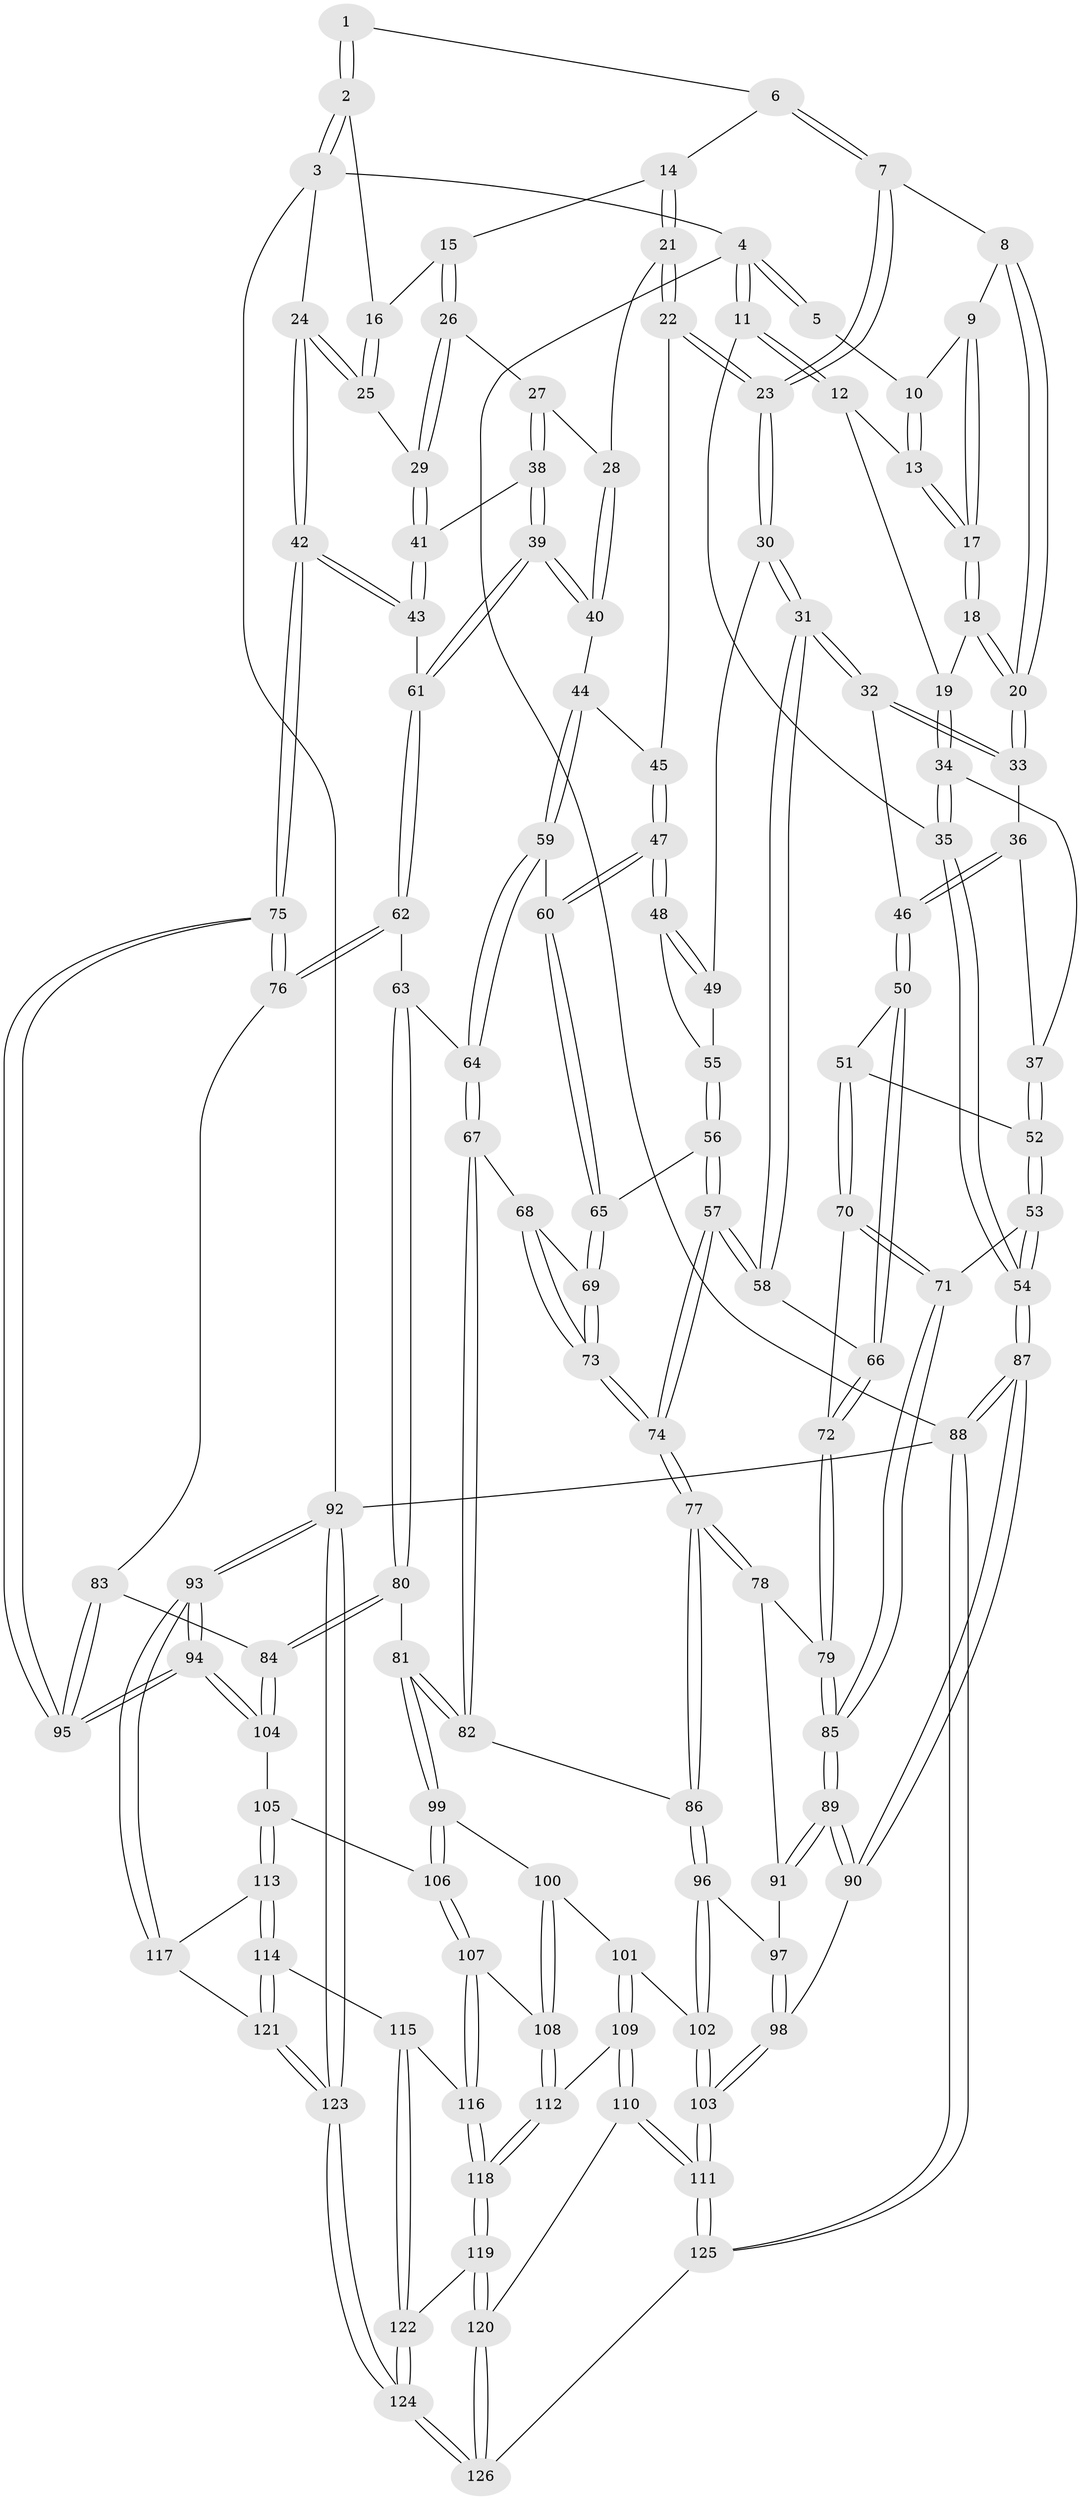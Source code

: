 // coarse degree distribution, {4: 0.5131578947368421, 6: 0.06578947368421052, 5: 0.32894736842105265, 3: 0.07894736842105263, 7: 0.013157894736842105}
// Generated by graph-tools (version 1.1) at 2025/42/03/06/25 10:42:34]
// undirected, 126 vertices, 312 edges
graph export_dot {
graph [start="1"]
  node [color=gray90,style=filled];
  1 [pos="+0.4117320833172307+0"];
  2 [pos="+0.944246129487706+0"];
  3 [pos="+1+0"];
  4 [pos="+0+0"];
  5 [pos="+0.1893181154078192+0"];
  6 [pos="+0.4196071947025459+0"];
  7 [pos="+0.4178123113244069+0.09954053888549316"];
  8 [pos="+0.30687145882801803+0.11906502363291946"];
  9 [pos="+0.2633429847510041+0.09732434181440057"];
  10 [pos="+0.17305648067962157+0"];
  11 [pos="+0+0.2253348681410931"];
  12 [pos="+0.06460566019495054+0.1078175142244352"];
  13 [pos="+0.1317327419883802+0.06801550637619849"];
  14 [pos="+0.6401152295976561+0.10325555804977936"];
  15 [pos="+0.8518161141516039+0"];
  16 [pos="+0.8744895482494136+0"];
  17 [pos="+0.17898974897579925+0.13994656838801786"];
  18 [pos="+0.18303885783773569+0.17582454408839915"];
  19 [pos="+0.15329846320243862+0.2010976758649845"];
  20 [pos="+0.24515247245531213+0.2012823822620621"];
  21 [pos="+0.5645540339453222+0.18624017374468657"];
  22 [pos="+0.5509941078010248+0.19597943162582843"];
  23 [pos="+0.4704345942356676+0.19336434461921392"];
  24 [pos="+1+0.362146670655363"];
  25 [pos="+0.970384339318634+0.24271526673010976"];
  26 [pos="+0.8306542888464667+0.09894238674850638"];
  27 [pos="+0.7932551042262715+0.18926919048731078"];
  28 [pos="+0.6762808372446437+0.20726445779216165"];
  29 [pos="+0.9104597577030414+0.25256205591519165"];
  30 [pos="+0.4423772680217617+0.23920036750498894"];
  31 [pos="+0.37654965559156045+0.29938806062555157"];
  32 [pos="+0.3012584638753981+0.30198127180721307"];
  33 [pos="+0.24856542130333398+0.20938854571321616"];
  34 [pos="+0.10631879849978317+0.2605758619791329"];
  35 [pos="+0+0.2902727802425862"];
  36 [pos="+0.15384586093046407+0.27854170865598105"];
  37 [pos="+0.11773370333047714+0.2678249718560592"];
  38 [pos="+0.7753554163296276+0.29030152478272864"];
  39 [pos="+0.7609314364179139+0.30458335064917313"];
  40 [pos="+0.7586697779680732+0.3043815069799911"];
  41 [pos="+0.8894226355947157+0.31482521827627113"];
  42 [pos="+1+0.4848700894768191"];
  43 [pos="+0.9359176580557013+0.37478507081981266"];
  44 [pos="+0.6505047265131852+0.3068288604541286"];
  45 [pos="+0.5665175970383589+0.21774229575982001"];
  46 [pos="+0.2646085577758454+0.32698194575780865"];
  47 [pos="+0.561499986457743+0.3736453725214849"];
  48 [pos="+0.5597542012531695+0.3723123511391672"];
  49 [pos="+0.47137214823949053+0.28953147757442277"];
  50 [pos="+0.2440290300560002+0.3665344387172237"];
  51 [pos="+0.22333782255169563+0.3830006915486671"];
  52 [pos="+0.16468339208010335+0.3915776263641966"];
  53 [pos="+0.04923501829479411+0.4637338213037566"];
  54 [pos="+0+0.37234871600295194"];
  55 [pos="+0.4967175644341316+0.35762746108326693"];
  56 [pos="+0.5089105320948233+0.4093567196544379"];
  57 [pos="+0.4084269539103188+0.4532565439845997"];
  58 [pos="+0.4056962565667275+0.44729280839302576"];
  59 [pos="+0.6359670479852524+0.35448198041474965"];
  60 [pos="+0.5702630062225517+0.39121288764133993"];
  61 [pos="+0.7713494361152954+0.43189127852582904"];
  62 [pos="+0.7622139287170522+0.4554067404835109"];
  63 [pos="+0.7293574346441394+0.4672461060038019"];
  64 [pos="+0.6934313669423169+0.4698336300901425"];
  65 [pos="+0.5583415122355975+0.41768555761863885"];
  66 [pos="+0.2862729802704327+0.43015702169599523"];
  67 [pos="+0.6281034388009499+0.5062622499960714"];
  68 [pos="+0.5968670874800495+0.47679514615451507"];
  69 [pos="+0.5671762778920312+0.43989018871246766"];
  70 [pos="+0.21890543281839972+0.4926950320815554"];
  71 [pos="+0.1051743246513412+0.522633728466071"];
  72 [pos="+0.27196854775250207+0.5164177811603291"];
  73 [pos="+0.44113021948368963+0.5142779275309219"];
  74 [pos="+0.4094486041019664+0.5287453641218316"];
  75 [pos="+1+0.5299140532181974"];
  76 [pos="+0.7909429229002634+0.48187574404950156"];
  77 [pos="+0.4033416660693767+0.5585841630035995"];
  78 [pos="+0.31288106317085956+0.5486569329053248"];
  79 [pos="+0.29818687227054935+0.5428383893043165"];
  80 [pos="+0.7342344156223178+0.64894958632563"];
  81 [pos="+0.6325151250825137+0.6284004979071265"];
  82 [pos="+0.6066890226302629+0.5654977856187559"];
  83 [pos="+0.8180057069328648+0.589871029199587"];
  84 [pos="+0.7689259290283837+0.6683486534704629"];
  85 [pos="+0.1326423750500151+0.6355736101916548"];
  86 [pos="+0.4110811122763814+0.5725605264516429"];
  87 [pos="+0+0.8406017071147205"];
  88 [pos="+0+1"];
  89 [pos="+0.1303316405084419+0.6695972610432008"];
  90 [pos="+0.11834520443540573+0.7292596481723086"];
  91 [pos="+0.26826778277237856+0.6221236330942959"];
  92 [pos="+1+1"];
  93 [pos="+1+0.7931032836640141"];
  94 [pos="+1+0.786404318678496"];
  95 [pos="+1+0.5513281434062827"];
  96 [pos="+0.4111526950327787+0.577507231221645"];
  97 [pos="+0.277445494319888+0.6669325153208524"];
  98 [pos="+0.2178196639992579+0.7905960095008719"];
  99 [pos="+0.5871987255953564+0.7054989321677534"];
  100 [pos="+0.585237029264799+0.707474416606544"];
  101 [pos="+0.4570295338919366+0.7020488496082745"];
  102 [pos="+0.42652976584517416+0.6779164722299096"];
  103 [pos="+0.24907876888277958+0.8193249440262873"];
  104 [pos="+0.7881343757756627+0.7126087495452489"];
  105 [pos="+0.759848870925121+0.7582391613888065"];
  106 [pos="+0.7376019754413298+0.7619499447166193"];
  107 [pos="+0.6168216580552724+0.8195684077499928"];
  108 [pos="+0.6008631227838672+0.8036207922361697"];
  109 [pos="+0.47705103928310744+0.8341969845616837"];
  110 [pos="+0.44976662650700755+0.8775085644593925"];
  111 [pos="+0.3009984215210868+0.9839751927414718"];
  112 [pos="+0.4912802086965397+0.8326179969531157"];
  113 [pos="+0.7650293667055525+0.8238357758616046"];
  114 [pos="+0.7275529288031901+0.8667942636018661"];
  115 [pos="+0.7139143007014653+0.874390991052779"];
  116 [pos="+0.6252112591446229+0.853103373511554"];
  117 [pos="+0.8153737512142208+0.8646028894212955"];
  118 [pos="+0.6043821747656067+0.9085527999125506"];
  119 [pos="+0.6006920133051246+0.9255754532952608"];
  120 [pos="+0.5950177827640812+0.9389126040314423"];
  121 [pos="+0.8047137118878247+0.96847964786478"];
  122 [pos="+0.7075157223152893+0.9195168121639494"];
  123 [pos="+0.8408629965613218+1"];
  124 [pos="+0.7936229297338989+1"];
  125 [pos="+0.27812397920425497+1"];
  126 [pos="+0.6053775952816626+1"];
  1 -- 2;
  1 -- 2;
  1 -- 6;
  2 -- 3;
  2 -- 3;
  2 -- 16;
  3 -- 4;
  3 -- 24;
  3 -- 92;
  4 -- 5;
  4 -- 5;
  4 -- 11;
  4 -- 11;
  4 -- 88;
  5 -- 10;
  6 -- 7;
  6 -- 7;
  6 -- 14;
  7 -- 8;
  7 -- 23;
  7 -- 23;
  8 -- 9;
  8 -- 20;
  8 -- 20;
  9 -- 10;
  9 -- 17;
  9 -- 17;
  10 -- 13;
  10 -- 13;
  11 -- 12;
  11 -- 12;
  11 -- 35;
  12 -- 13;
  12 -- 19;
  13 -- 17;
  13 -- 17;
  14 -- 15;
  14 -- 21;
  14 -- 21;
  15 -- 16;
  15 -- 26;
  15 -- 26;
  16 -- 25;
  16 -- 25;
  17 -- 18;
  17 -- 18;
  18 -- 19;
  18 -- 20;
  18 -- 20;
  19 -- 34;
  19 -- 34;
  20 -- 33;
  20 -- 33;
  21 -- 22;
  21 -- 22;
  21 -- 28;
  22 -- 23;
  22 -- 23;
  22 -- 45;
  23 -- 30;
  23 -- 30;
  24 -- 25;
  24 -- 25;
  24 -- 42;
  24 -- 42;
  25 -- 29;
  26 -- 27;
  26 -- 29;
  26 -- 29;
  27 -- 28;
  27 -- 38;
  27 -- 38;
  28 -- 40;
  28 -- 40;
  29 -- 41;
  29 -- 41;
  30 -- 31;
  30 -- 31;
  30 -- 49;
  31 -- 32;
  31 -- 32;
  31 -- 58;
  31 -- 58;
  32 -- 33;
  32 -- 33;
  32 -- 46;
  33 -- 36;
  34 -- 35;
  34 -- 35;
  34 -- 37;
  35 -- 54;
  35 -- 54;
  36 -- 37;
  36 -- 46;
  36 -- 46;
  37 -- 52;
  37 -- 52;
  38 -- 39;
  38 -- 39;
  38 -- 41;
  39 -- 40;
  39 -- 40;
  39 -- 61;
  39 -- 61;
  40 -- 44;
  41 -- 43;
  41 -- 43;
  42 -- 43;
  42 -- 43;
  42 -- 75;
  42 -- 75;
  43 -- 61;
  44 -- 45;
  44 -- 59;
  44 -- 59;
  45 -- 47;
  45 -- 47;
  46 -- 50;
  46 -- 50;
  47 -- 48;
  47 -- 48;
  47 -- 60;
  47 -- 60;
  48 -- 49;
  48 -- 49;
  48 -- 55;
  49 -- 55;
  50 -- 51;
  50 -- 66;
  50 -- 66;
  51 -- 52;
  51 -- 70;
  51 -- 70;
  52 -- 53;
  52 -- 53;
  53 -- 54;
  53 -- 54;
  53 -- 71;
  54 -- 87;
  54 -- 87;
  55 -- 56;
  55 -- 56;
  56 -- 57;
  56 -- 57;
  56 -- 65;
  57 -- 58;
  57 -- 58;
  57 -- 74;
  57 -- 74;
  58 -- 66;
  59 -- 60;
  59 -- 64;
  59 -- 64;
  60 -- 65;
  60 -- 65;
  61 -- 62;
  61 -- 62;
  62 -- 63;
  62 -- 76;
  62 -- 76;
  63 -- 64;
  63 -- 80;
  63 -- 80;
  64 -- 67;
  64 -- 67;
  65 -- 69;
  65 -- 69;
  66 -- 72;
  66 -- 72;
  67 -- 68;
  67 -- 82;
  67 -- 82;
  68 -- 69;
  68 -- 73;
  68 -- 73;
  69 -- 73;
  69 -- 73;
  70 -- 71;
  70 -- 71;
  70 -- 72;
  71 -- 85;
  71 -- 85;
  72 -- 79;
  72 -- 79;
  73 -- 74;
  73 -- 74;
  74 -- 77;
  74 -- 77;
  75 -- 76;
  75 -- 76;
  75 -- 95;
  75 -- 95;
  76 -- 83;
  77 -- 78;
  77 -- 78;
  77 -- 86;
  77 -- 86;
  78 -- 79;
  78 -- 91;
  79 -- 85;
  79 -- 85;
  80 -- 81;
  80 -- 84;
  80 -- 84;
  81 -- 82;
  81 -- 82;
  81 -- 99;
  81 -- 99;
  82 -- 86;
  83 -- 84;
  83 -- 95;
  83 -- 95;
  84 -- 104;
  84 -- 104;
  85 -- 89;
  85 -- 89;
  86 -- 96;
  86 -- 96;
  87 -- 88;
  87 -- 88;
  87 -- 90;
  87 -- 90;
  88 -- 125;
  88 -- 125;
  88 -- 92;
  89 -- 90;
  89 -- 90;
  89 -- 91;
  89 -- 91;
  90 -- 98;
  91 -- 97;
  92 -- 93;
  92 -- 93;
  92 -- 123;
  92 -- 123;
  93 -- 94;
  93 -- 94;
  93 -- 117;
  93 -- 117;
  94 -- 95;
  94 -- 95;
  94 -- 104;
  94 -- 104;
  96 -- 97;
  96 -- 102;
  96 -- 102;
  97 -- 98;
  97 -- 98;
  98 -- 103;
  98 -- 103;
  99 -- 100;
  99 -- 106;
  99 -- 106;
  100 -- 101;
  100 -- 108;
  100 -- 108;
  101 -- 102;
  101 -- 109;
  101 -- 109;
  102 -- 103;
  102 -- 103;
  103 -- 111;
  103 -- 111;
  104 -- 105;
  105 -- 106;
  105 -- 113;
  105 -- 113;
  106 -- 107;
  106 -- 107;
  107 -- 108;
  107 -- 116;
  107 -- 116;
  108 -- 112;
  108 -- 112;
  109 -- 110;
  109 -- 110;
  109 -- 112;
  110 -- 111;
  110 -- 111;
  110 -- 120;
  111 -- 125;
  111 -- 125;
  112 -- 118;
  112 -- 118;
  113 -- 114;
  113 -- 114;
  113 -- 117;
  114 -- 115;
  114 -- 121;
  114 -- 121;
  115 -- 116;
  115 -- 122;
  115 -- 122;
  116 -- 118;
  116 -- 118;
  117 -- 121;
  118 -- 119;
  118 -- 119;
  119 -- 120;
  119 -- 120;
  119 -- 122;
  120 -- 126;
  120 -- 126;
  121 -- 123;
  121 -- 123;
  122 -- 124;
  122 -- 124;
  123 -- 124;
  123 -- 124;
  124 -- 126;
  124 -- 126;
  125 -- 126;
}
